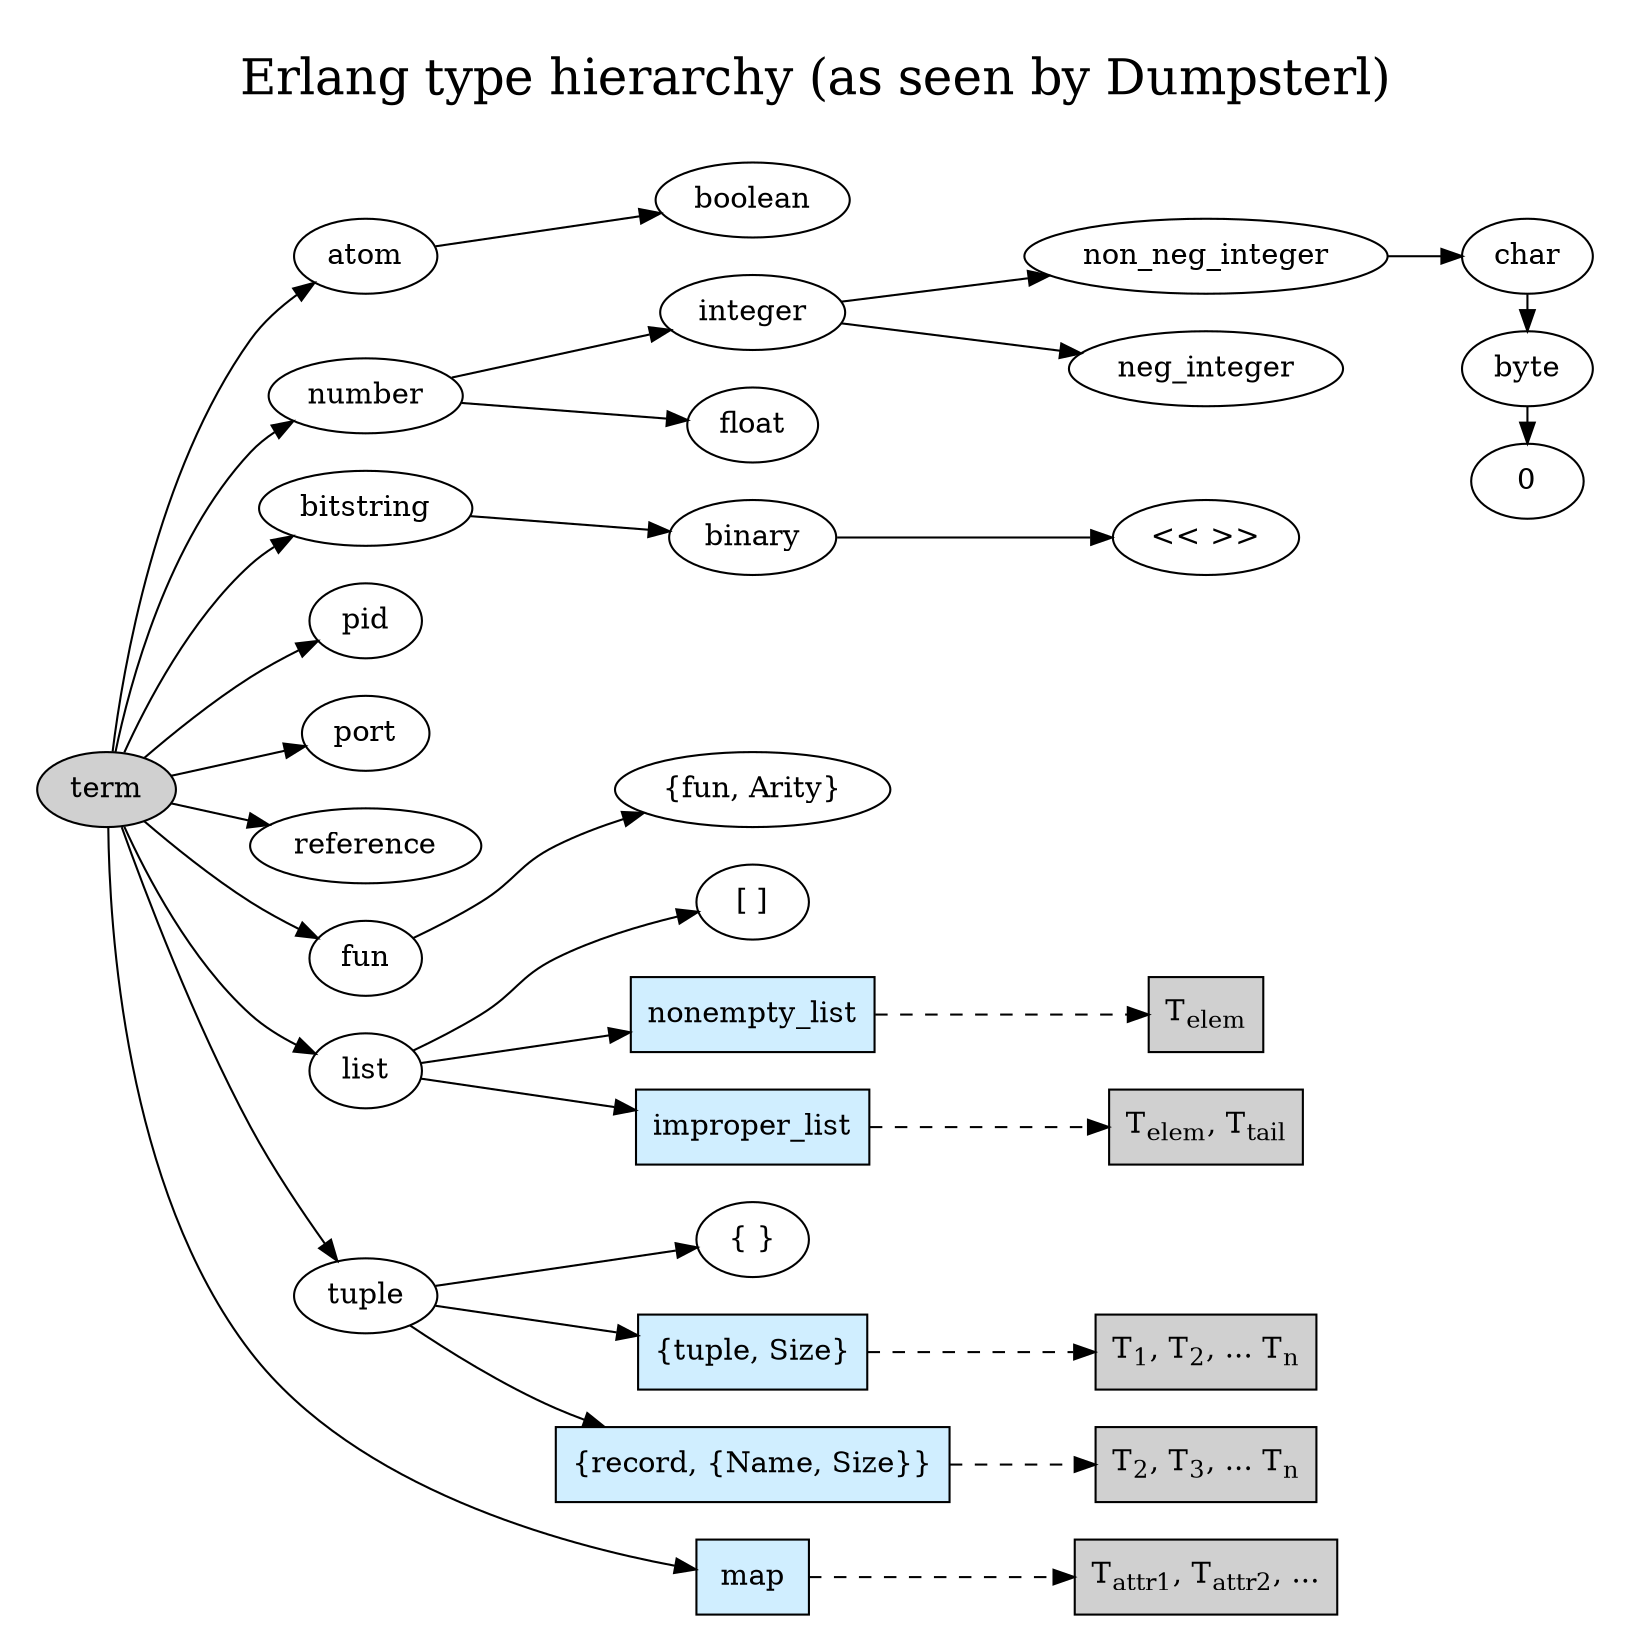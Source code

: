 digraph type_hierarchy {
        rankdir=LR;
        node [fontname="NewCenturySchlbk-Roman"];
        ordering=out;
        pad=0.25;

        fontsize=24;
        label=<<TABLE BORDER="0" CELLBORDER="0"><TR><TD VALIGN="top" HEIGHT="48">Erlang type hierarchy (as seen by Dumpsterl)</TD></TR></TABLE>>;
        labelloc=top;
        labeljust=center;

        {
                node [style=filled; fillcolor="#D0D0D0"];
                term;
        }

        {
                node [shape=box; style=filled; fillcolor="#D0EEFF"];
                rank = same;

                map;
                nonempty_list;
                improper_list;
                "{tuple, Size}";
                "{record, {Name, Size}}";
        }

        {
                node [shape=box; style=filled; fillcolor="#D0D0D0"];
                _attrs [label=<T<SUB>attr1</SUB>, T<SUB>attr2</SUB>, ...>];
                _nonempty_elements [label=<T<SUB>elem</SUB>>];
                _improper_elements [label=<T<SUB>elem</SUB>, T<SUB>tail</SUB>>];
                _tuple_fields [label=<T<SUB>1</SUB>, T<SUB>2</SUB>, ... T<SUB>n</SUB>>];
                _record_fields [label=<T<SUB>2</SUB>, T<SUB>3</SUB>, ... T<SUB>n</SUB>>];
        }

        {       /* This is a hack to spare some figure real estate. */
                rank = same;
                char; byte; 0;
        }

        term -> atom;
        term -> number;
        term -> bitstring;
        term -> pid;
        term -> port;
        term -> reference;
        term -> fun;
        term -> list;
        term -> tuple;
        term -> map;

        atom -> boolean;

        number -> integer;
        number -> float;

        integer -> non_neg_integer;
        integer -> neg_integer;

        non_neg_integer -> char;

        char -> byte;

        byte -> 0;

        bitstring -> binary;
        binary -> "<< >>";

        fun -> "{fun, Arity}";

        list -> "[ ]";
        list -> nonempty_list;
        list -> improper_list;

        tuple -> "{ }";
        tuple -> "{tuple, Size}";
        tuple -> "{record, {Name, Size}}";

        nonempty_list -> _nonempty_elements [style="dashed"];
        improper_list -> _improper_elements [style="dashed"];
        "{tuple, Size}" -> _tuple_fields [style="dashed"];
        "{record, {Name, Size}}" -> _record_fields [style="dashed"];
        map -> _attrs [style="dashed"];
}
